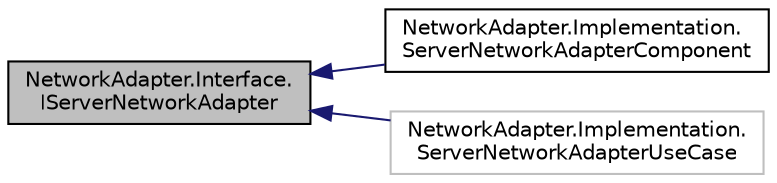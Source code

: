 digraph "NetworkAdapter.Interface.IServerNetworkAdapter"
{
  edge [fontname="Helvetica",fontsize="10",labelfontname="Helvetica",labelfontsize="10"];
  node [fontname="Helvetica",fontsize="10",shape=record];
  rankdir="LR";
  Node1 [label="NetworkAdapter.Interface.\lIServerNetworkAdapter",height=0.2,width=0.4,color="black", fillcolor="grey75", style="filled" fontcolor="black"];
  Node1 -> Node2 [dir="back",color="midnightblue",fontsize="10",style="solid",fontname="Helvetica"];
  Node2 [label="NetworkAdapter.Implementation.\lServerNetworkAdapterComponent",height=0.2,width=0.4,color="black", fillcolor="white", style="filled",URL="$class_network_adapter_1_1_implementation_1_1_server_network_adapter_component.html"];
  Node1 -> Node3 [dir="back",color="midnightblue",fontsize="10",style="solid",fontname="Helvetica"];
  Node3 [label="NetworkAdapter.Implementation.\lServerNetworkAdapterUseCase",height=0.2,width=0.4,color="grey75", fillcolor="white", style="filled"];
}
